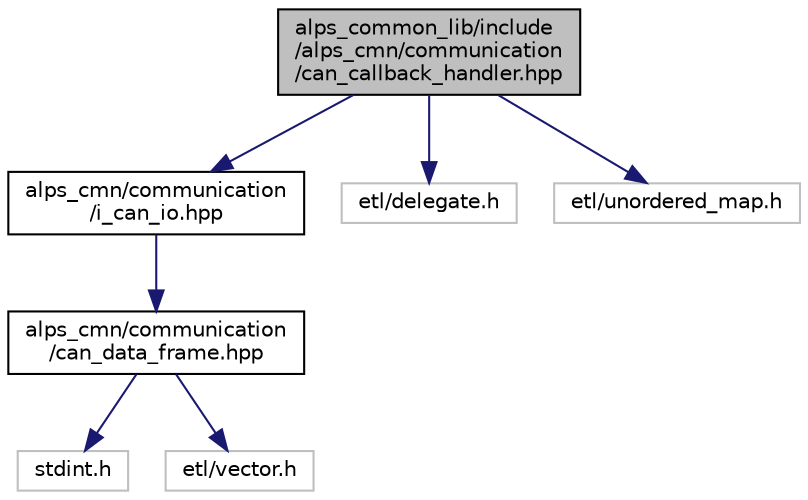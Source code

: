 digraph "alps_common_lib/include/alps_cmn/communication/can_callback_handler.hpp"
{
 // LATEX_PDF_SIZE
  edge [fontname="Helvetica",fontsize="10",labelfontname="Helvetica",labelfontsize="10"];
  node [fontname="Helvetica",fontsize="10",shape=record];
  Node1 [label="alps_common_lib/include\l/alps_cmn/communication\l/can_callback_handler.hpp",height=0.2,width=0.4,color="black", fillcolor="grey75", style="filled", fontcolor="black",tooltip="CANデータフレームをコールバックで処理するためのライブラリ"];
  Node1 -> Node2 [color="midnightblue",fontsize="10",style="solid",fontname="Helvetica"];
  Node2 [label="alps_cmn/communication\l/i_can_io.hpp",height=0.2,width=0.4,color="black", fillcolor="white", style="filled",URL="$i__can__io_8hpp.html",tooltip=" "];
  Node2 -> Node3 [color="midnightblue",fontsize="10",style="solid",fontname="Helvetica"];
  Node3 [label="alps_cmn/communication\l/can_data_frame.hpp",height=0.2,width=0.4,color="black", fillcolor="white", style="filled",URL="$can__data__frame_8hpp.html",tooltip="CANフレームを表す構造体"];
  Node3 -> Node4 [color="midnightblue",fontsize="10",style="solid",fontname="Helvetica"];
  Node4 [label="stdint.h",height=0.2,width=0.4,color="grey75", fillcolor="white", style="filled",tooltip=" "];
  Node3 -> Node5 [color="midnightblue",fontsize="10",style="solid",fontname="Helvetica"];
  Node5 [label="etl/vector.h",height=0.2,width=0.4,color="grey75", fillcolor="white", style="filled",tooltip=" "];
  Node1 -> Node6 [color="midnightblue",fontsize="10",style="solid",fontname="Helvetica"];
  Node6 [label="etl/delegate.h",height=0.2,width=0.4,color="grey75", fillcolor="white", style="filled",tooltip=" "];
  Node1 -> Node7 [color="midnightblue",fontsize="10",style="solid",fontname="Helvetica"];
  Node7 [label="etl/unordered_map.h",height=0.2,width=0.4,color="grey75", fillcolor="white", style="filled",tooltip=" "];
}

